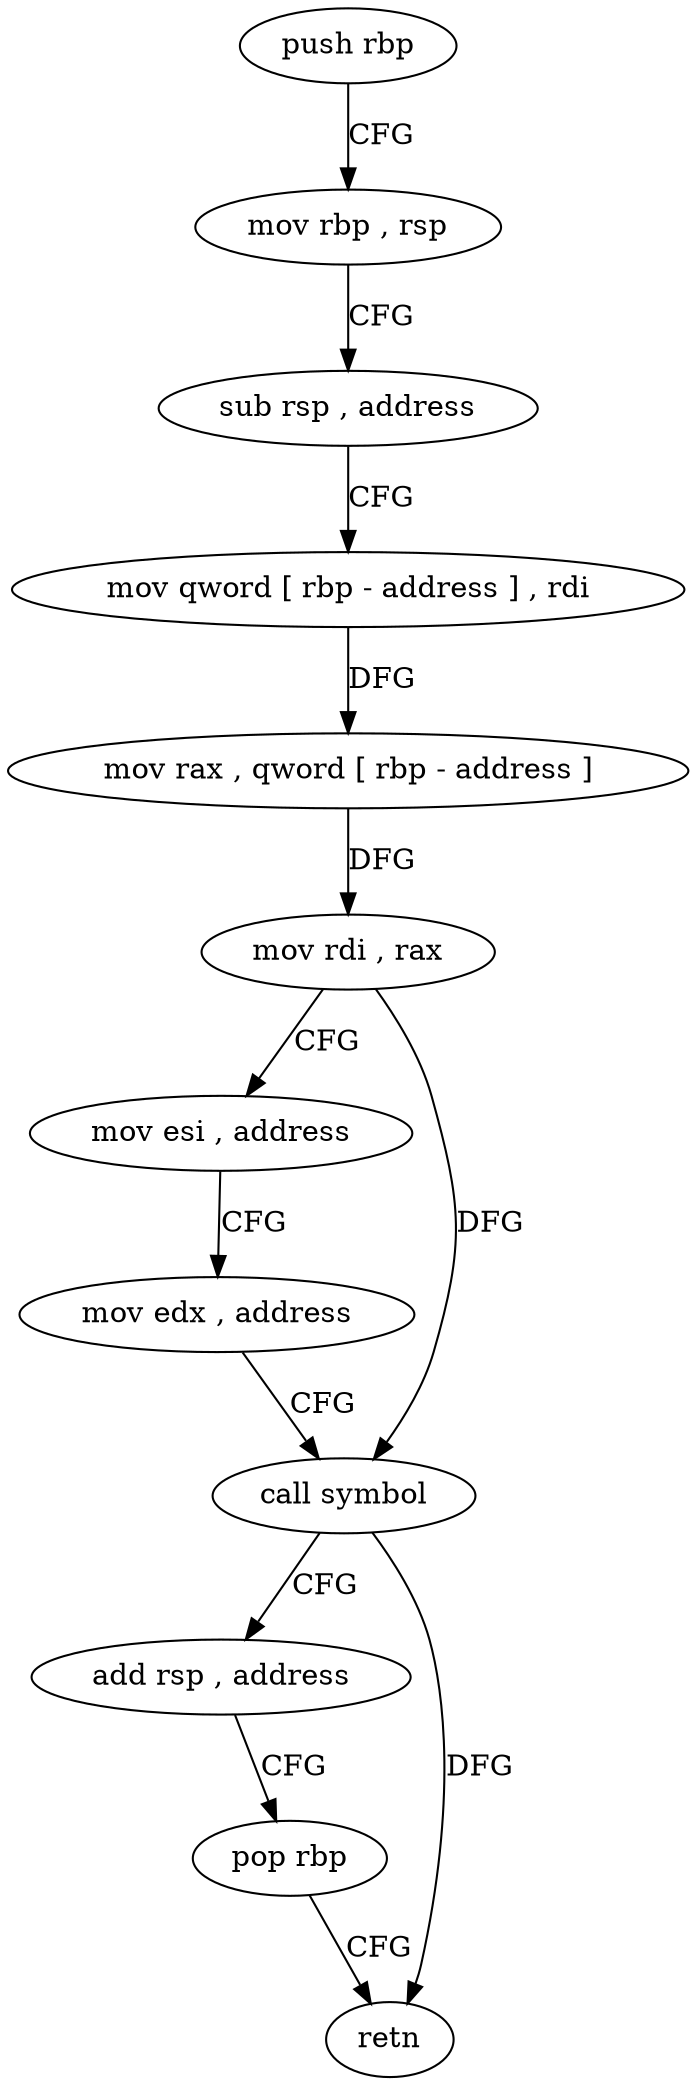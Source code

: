 digraph "func" {
"4312480" [label = "push rbp" ]
"4312481" [label = "mov rbp , rsp" ]
"4312484" [label = "sub rsp , address" ]
"4312488" [label = "mov qword [ rbp - address ] , rdi" ]
"4312492" [label = "mov rax , qword [ rbp - address ]" ]
"4312496" [label = "mov rdi , rax" ]
"4312499" [label = "mov esi , address" ]
"4312504" [label = "mov edx , address" ]
"4312509" [label = "call symbol" ]
"4312514" [label = "add rsp , address" ]
"4312518" [label = "pop rbp" ]
"4312519" [label = "retn" ]
"4312480" -> "4312481" [ label = "CFG" ]
"4312481" -> "4312484" [ label = "CFG" ]
"4312484" -> "4312488" [ label = "CFG" ]
"4312488" -> "4312492" [ label = "DFG" ]
"4312492" -> "4312496" [ label = "DFG" ]
"4312496" -> "4312499" [ label = "CFG" ]
"4312496" -> "4312509" [ label = "DFG" ]
"4312499" -> "4312504" [ label = "CFG" ]
"4312504" -> "4312509" [ label = "CFG" ]
"4312509" -> "4312514" [ label = "CFG" ]
"4312509" -> "4312519" [ label = "DFG" ]
"4312514" -> "4312518" [ label = "CFG" ]
"4312518" -> "4312519" [ label = "CFG" ]
}
